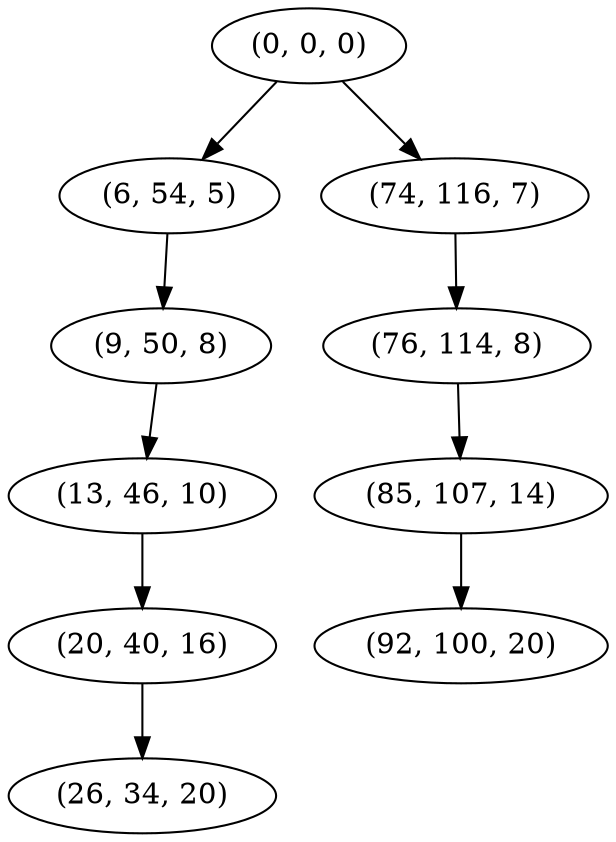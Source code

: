 digraph tree {
    "(0, 0, 0)";
    "(6, 54, 5)";
    "(9, 50, 8)";
    "(13, 46, 10)";
    "(20, 40, 16)";
    "(26, 34, 20)";
    "(74, 116, 7)";
    "(76, 114, 8)";
    "(85, 107, 14)";
    "(92, 100, 20)";
    "(0, 0, 0)" -> "(6, 54, 5)";
    "(0, 0, 0)" -> "(74, 116, 7)";
    "(6, 54, 5)" -> "(9, 50, 8)";
    "(9, 50, 8)" -> "(13, 46, 10)";
    "(13, 46, 10)" -> "(20, 40, 16)";
    "(20, 40, 16)" -> "(26, 34, 20)";
    "(74, 116, 7)" -> "(76, 114, 8)";
    "(76, 114, 8)" -> "(85, 107, 14)";
    "(85, 107, 14)" -> "(92, 100, 20)";
}
